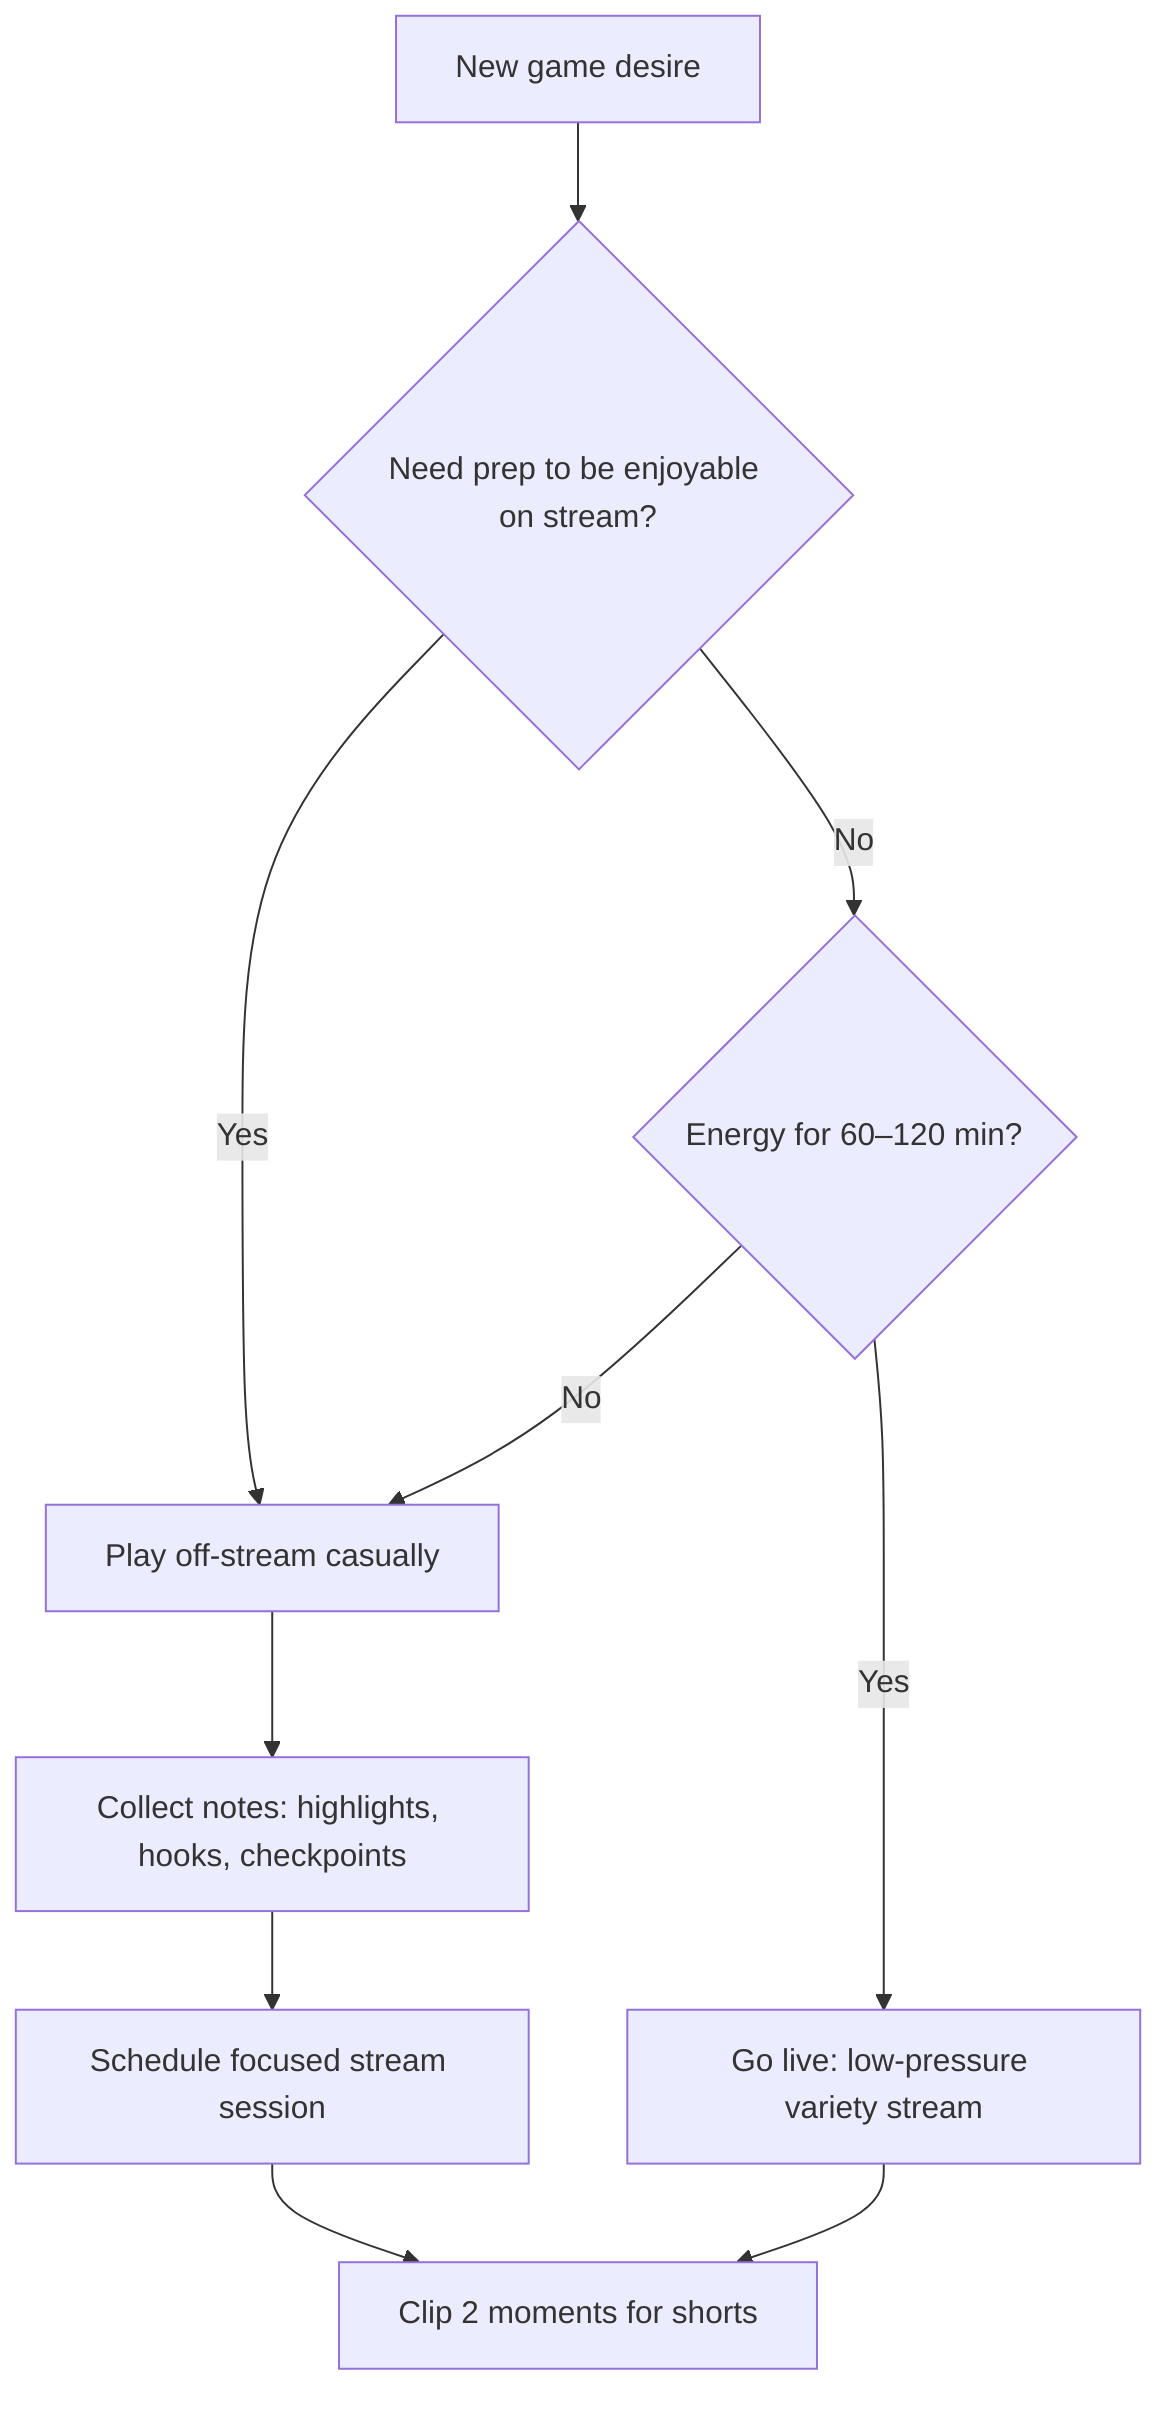 flowchart TB
  A[New game desire] --> B{Need prep to be enjoyable on stream?}
  B -- Yes --> C[Play off-stream casually]
  C --> D[Collect notes: highlights, hooks, checkpoints]
  D --> E[Schedule focused stream session]
  B -- No --> F{Energy for 60–120 min?}
  F -- No --> C
  F -- Yes --> G[Go live: low-pressure variety stream]
  G --> H[Clip 2 moments for shorts]
  E --> H